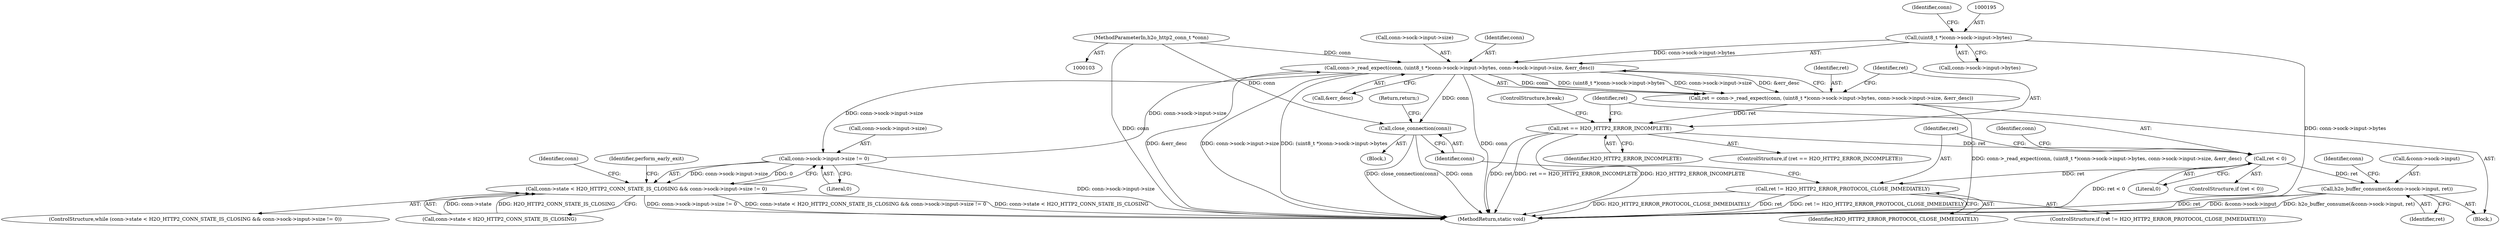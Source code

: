 digraph "0_h2o_1c0808d580da09fdec5a9a74ff09e103ea058dd4_1@API" {
"1000192" [label="(Call,conn->_read_expect(conn, (uint8_t *)conn->sock->input->bytes, conn->sock->input->size, &err_desc))"];
"1000104" [label="(MethodParameterIn,h2o_http2_conn_t *conn)"];
"1000194" [label="(Call,(uint8_t *)conn->sock->input->bytes)"];
"1000152" [label="(Call,conn->sock->input->size != 0)"];
"1000192" [label="(Call,conn->_read_expect(conn, (uint8_t *)conn->sock->input->bytes, conn->sock->input->size, &err_desc))"];
"1000146" [label="(Call,conn->state < H2O_HTTP2_CONN_STATE_IS_CLOSING && conn->sock->input->size != 0)"];
"1000190" [label="(Call,ret = conn->_read_expect(conn, (uint8_t *)conn->sock->input->bytes, conn->sock->input->size, &err_desc))"];
"1000213" [label="(Call,ret == H2O_HTTP2_ERROR_INCOMPLETE)"];
"1000220" [label="(Call,ret < 0)"];
"1000225" [label="(Call,ret != H2O_HTTP2_ERROR_PROTOCOL_CLOSE_IMMEDIATELY)"];
"1000234" [label="(Call,h2o_buffer_consume(&conn->sock->input, ret))"];
"1000231" [label="(Call,close_connection(conn))"];
"1000246" [label="(Identifier,conn)"];
"1000226" [label="(Identifier,ret)"];
"1000153" [label="(Call,conn->sock->input->size)"];
"1000235" [label="(Call,&conn->sock->input)"];
"1000227" [label="(Identifier,H2O_HTTP2_ERROR_PROTOCOL_CLOSE_IMMEDIATELY)"];
"1000203" [label="(Call,conn->sock->input->size)"];
"1000161" [label="(Block,)"];
"1000223" [label="(Block,)"];
"1000206" [label="(Identifier,conn)"];
"1000192" [label="(Call,conn->_read_expect(conn, (uint8_t *)conn->sock->input->bytes, conn->sock->input->size, &err_desc))"];
"1000233" [label="(Return,return;)"];
"1000219" [label="(ControlStructure,if (ret < 0))"];
"1000147" [label="(Call,conn->state < H2O_HTTP2_CONN_STATE_IS_CLOSING)"];
"1000160" [label="(Literal,0)"];
"1000232" [label="(Identifier,conn)"];
"1000165" [label="(Identifier,perform_early_exit)"];
"1000222" [label="(Literal,0)"];
"1000221" [label="(Identifier,ret)"];
"1000145" [label="(ControlStructure,while (conn->state < H2O_HTTP2_CONN_STATE_IS_CLOSING && conn->sock->input->size != 0))"];
"1000149" [label="(Identifier,conn)"];
"1000220" [label="(Call,ret < 0)"];
"1000104" [label="(MethodParameterIn,h2o_http2_conn_t *conn)"];
"1000193" [label="(Identifier,conn)"];
"1000152" [label="(Call,conn->sock->input->size != 0)"];
"1000238" [label="(Identifier,conn)"];
"1000196" [label="(Call,conn->sock->input->bytes)"];
"1000225" [label="(Call,ret != H2O_HTTP2_ERROR_PROTOCOL_CLOSE_IMMEDIATELY)"];
"1000231" [label="(Call,close_connection(conn))"];
"1000241" [label="(Identifier,ret)"];
"1000214" [label="(Identifier,ret)"];
"1000212" [label="(ControlStructure,if (ret == H2O_HTTP2_ERROR_INCOMPLETE))"];
"1000217" [label="(ControlStructure,break;)"];
"1000234" [label="(Call,h2o_buffer_consume(&conn->sock->input, ret))"];
"1000191" [label="(Identifier,ret)"];
"1000224" [label="(ControlStructure,if (ret != H2O_HTTP2_ERROR_PROTOCOL_CLOSE_IMMEDIATELY))"];
"1000264" [label="(MethodReturn,static void)"];
"1000146" [label="(Call,conn->state < H2O_HTTP2_CONN_STATE_IS_CLOSING && conn->sock->input->size != 0)"];
"1000213" [label="(Call,ret == H2O_HTTP2_ERROR_INCOMPLETE)"];
"1000194" [label="(Call,(uint8_t *)conn->sock->input->bytes)"];
"1000190" [label="(Call,ret = conn->_read_expect(conn, (uint8_t *)conn->sock->input->bytes, conn->sock->input->size, &err_desc))"];
"1000210" [label="(Call,&err_desc)"];
"1000215" [label="(Identifier,H2O_HTTP2_ERROR_INCOMPLETE)"];
"1000192" -> "1000190"  [label="AST: "];
"1000192" -> "1000210"  [label="CFG: "];
"1000193" -> "1000192"  [label="AST: "];
"1000194" -> "1000192"  [label="AST: "];
"1000203" -> "1000192"  [label="AST: "];
"1000210" -> "1000192"  [label="AST: "];
"1000190" -> "1000192"  [label="CFG: "];
"1000192" -> "1000264"  [label="DDG: (uint8_t *)conn->sock->input->bytes"];
"1000192" -> "1000264"  [label="DDG: &err_desc"];
"1000192" -> "1000264"  [label="DDG: conn->sock->input->size"];
"1000192" -> "1000264"  [label="DDG: conn"];
"1000192" -> "1000152"  [label="DDG: conn->sock->input->size"];
"1000192" -> "1000190"  [label="DDG: conn"];
"1000192" -> "1000190"  [label="DDG: (uint8_t *)conn->sock->input->bytes"];
"1000192" -> "1000190"  [label="DDG: conn->sock->input->size"];
"1000192" -> "1000190"  [label="DDG: &err_desc"];
"1000104" -> "1000192"  [label="DDG: conn"];
"1000194" -> "1000192"  [label="DDG: conn->sock->input->bytes"];
"1000152" -> "1000192"  [label="DDG: conn->sock->input->size"];
"1000192" -> "1000231"  [label="DDG: conn"];
"1000104" -> "1000103"  [label="AST: "];
"1000104" -> "1000264"  [label="DDG: conn"];
"1000104" -> "1000231"  [label="DDG: conn"];
"1000194" -> "1000196"  [label="CFG: "];
"1000195" -> "1000194"  [label="AST: "];
"1000196" -> "1000194"  [label="AST: "];
"1000206" -> "1000194"  [label="CFG: "];
"1000194" -> "1000264"  [label="DDG: conn->sock->input->bytes"];
"1000152" -> "1000146"  [label="AST: "];
"1000152" -> "1000160"  [label="CFG: "];
"1000153" -> "1000152"  [label="AST: "];
"1000160" -> "1000152"  [label="AST: "];
"1000146" -> "1000152"  [label="CFG: "];
"1000152" -> "1000264"  [label="DDG: conn->sock->input->size"];
"1000152" -> "1000146"  [label="DDG: conn->sock->input->size"];
"1000152" -> "1000146"  [label="DDG: 0"];
"1000146" -> "1000145"  [label="AST: "];
"1000146" -> "1000147"  [label="CFG: "];
"1000147" -> "1000146"  [label="AST: "];
"1000165" -> "1000146"  [label="CFG: "];
"1000246" -> "1000146"  [label="CFG: "];
"1000146" -> "1000264"  [label="DDG: conn->sock->input->size != 0"];
"1000146" -> "1000264"  [label="DDG: conn->state < H2O_HTTP2_CONN_STATE_IS_CLOSING && conn->sock->input->size != 0"];
"1000146" -> "1000264"  [label="DDG: conn->state < H2O_HTTP2_CONN_STATE_IS_CLOSING"];
"1000147" -> "1000146"  [label="DDG: conn->state"];
"1000147" -> "1000146"  [label="DDG: H2O_HTTP2_CONN_STATE_IS_CLOSING"];
"1000190" -> "1000161"  [label="AST: "];
"1000191" -> "1000190"  [label="AST: "];
"1000214" -> "1000190"  [label="CFG: "];
"1000190" -> "1000264"  [label="DDG: conn->_read_expect(conn, (uint8_t *)conn->sock->input->bytes, conn->sock->input->size, &err_desc)"];
"1000190" -> "1000213"  [label="DDG: ret"];
"1000213" -> "1000212"  [label="AST: "];
"1000213" -> "1000215"  [label="CFG: "];
"1000214" -> "1000213"  [label="AST: "];
"1000215" -> "1000213"  [label="AST: "];
"1000217" -> "1000213"  [label="CFG: "];
"1000221" -> "1000213"  [label="CFG: "];
"1000213" -> "1000264"  [label="DDG: ret"];
"1000213" -> "1000264"  [label="DDG: ret == H2O_HTTP2_ERROR_INCOMPLETE"];
"1000213" -> "1000264"  [label="DDG: H2O_HTTP2_ERROR_INCOMPLETE"];
"1000213" -> "1000220"  [label="DDG: ret"];
"1000220" -> "1000219"  [label="AST: "];
"1000220" -> "1000222"  [label="CFG: "];
"1000221" -> "1000220"  [label="AST: "];
"1000222" -> "1000220"  [label="AST: "];
"1000226" -> "1000220"  [label="CFG: "];
"1000238" -> "1000220"  [label="CFG: "];
"1000220" -> "1000264"  [label="DDG: ret < 0"];
"1000220" -> "1000225"  [label="DDG: ret"];
"1000220" -> "1000234"  [label="DDG: ret"];
"1000225" -> "1000224"  [label="AST: "];
"1000225" -> "1000227"  [label="CFG: "];
"1000226" -> "1000225"  [label="AST: "];
"1000227" -> "1000225"  [label="AST: "];
"1000232" -> "1000225"  [label="CFG: "];
"1000225" -> "1000264"  [label="DDG: ret"];
"1000225" -> "1000264"  [label="DDG: ret != H2O_HTTP2_ERROR_PROTOCOL_CLOSE_IMMEDIATELY"];
"1000225" -> "1000264"  [label="DDG: H2O_HTTP2_ERROR_PROTOCOL_CLOSE_IMMEDIATELY"];
"1000234" -> "1000161"  [label="AST: "];
"1000234" -> "1000241"  [label="CFG: "];
"1000235" -> "1000234"  [label="AST: "];
"1000241" -> "1000234"  [label="AST: "];
"1000149" -> "1000234"  [label="CFG: "];
"1000234" -> "1000264"  [label="DDG: &conn->sock->input"];
"1000234" -> "1000264"  [label="DDG: h2o_buffer_consume(&conn->sock->input, ret)"];
"1000234" -> "1000264"  [label="DDG: ret"];
"1000231" -> "1000223"  [label="AST: "];
"1000231" -> "1000232"  [label="CFG: "];
"1000232" -> "1000231"  [label="AST: "];
"1000233" -> "1000231"  [label="CFG: "];
"1000231" -> "1000264"  [label="DDG: close_connection(conn)"];
"1000231" -> "1000264"  [label="DDG: conn"];
}
